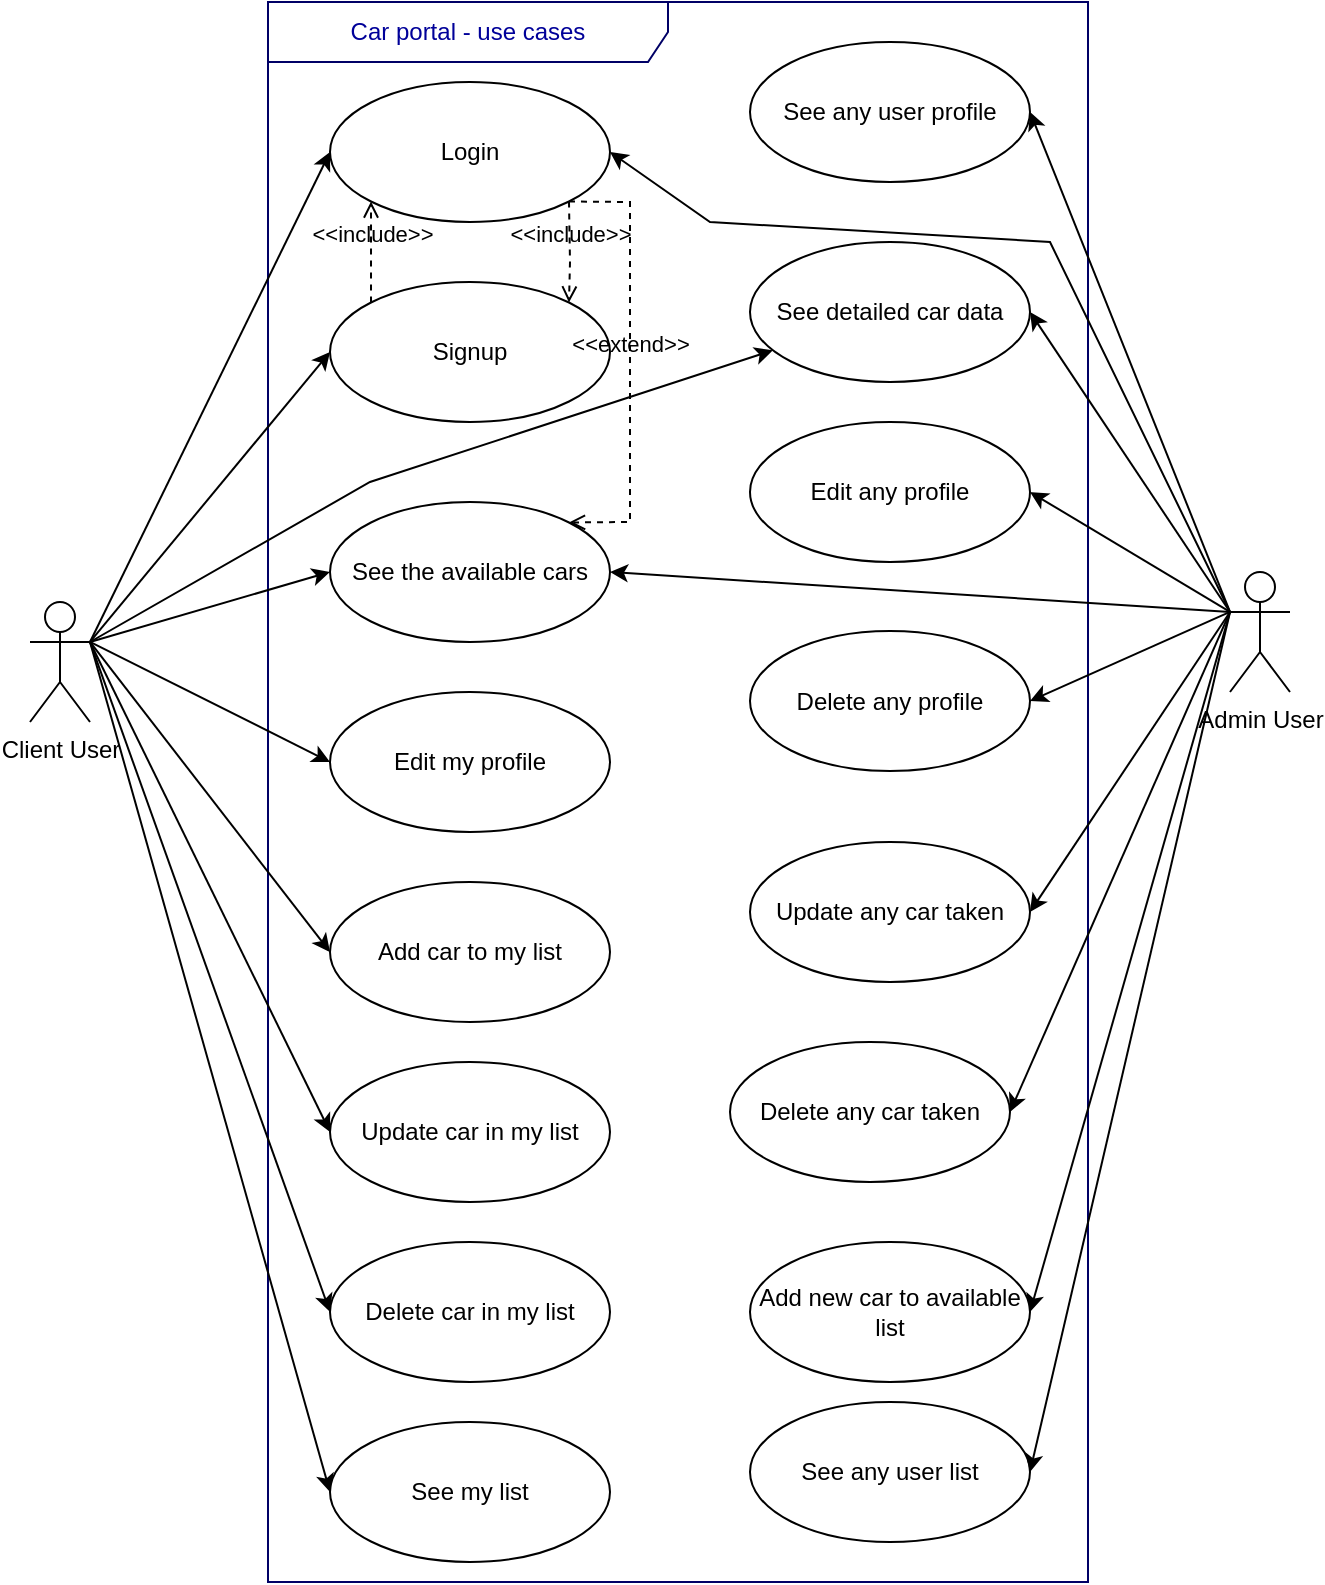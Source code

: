 <mxfile version="17.2.4" type="device"><diagram id="koavWTfm9uMxM2oMLckf" name="Page-1"><mxGraphModel dx="1422" dy="705" grid="1" gridSize="10" guides="1" tooltips="1" connect="1" arrows="1" fold="1" page="1" pageScale="1" pageWidth="827" pageHeight="1169" math="0" shadow="0"><root><mxCell id="0"/><mxCell id="1" parent="0"/><mxCell id="WAAvLz7oYu4UvxTlGIQD-1" value="Client User" style="shape=umlActor;verticalLabelPosition=bottom;verticalAlign=top;html=1;" parent="1" vertex="1"><mxGeometry x="90" y="500" width="30" height="60" as="geometry"/></mxCell><mxCell id="WAAvLz7oYu4UvxTlGIQD-2" value="Admin User" style="shape=umlActor;verticalLabelPosition=bottom;verticalAlign=top;html=1;" parent="1" vertex="1"><mxGeometry x="690" y="485" width="30" height="60" as="geometry"/></mxCell><mxCell id="WAAvLz7oYu4UvxTlGIQD-4" value="Car portal - use cases" style="shape=umlFrame;whiteSpace=wrap;html=1;strokeWidth=1;fillColor=none;width=200;height=30;fontColor=#000099;strokeColor=#000066;" parent="1" vertex="1"><mxGeometry x="209" y="200" width="410" height="790" as="geometry"/></mxCell><mxCell id="WAAvLz7oYu4UvxTlGIQD-6" value="Login" style="ellipse;whiteSpace=wrap;html=1;" parent="1" vertex="1"><mxGeometry x="240" y="240" width="140" height="70" as="geometry"/></mxCell><mxCell id="WAAvLz7oYu4UvxTlGIQD-7" value="Signup" style="ellipse;whiteSpace=wrap;html=1;" parent="1" vertex="1"><mxGeometry x="240" y="340" width="140" height="70" as="geometry"/></mxCell><mxCell id="WAAvLz7oYu4UvxTlGIQD-8" value="Add car to my list" style="ellipse;whiteSpace=wrap;html=1;" parent="1" vertex="1"><mxGeometry x="240" y="640" width="140" height="70" as="geometry"/></mxCell><mxCell id="WAAvLz7oYu4UvxTlGIQD-9" value="Update car in my list" style="ellipse;whiteSpace=wrap;html=1;" parent="1" vertex="1"><mxGeometry x="240" y="730" width="140" height="70" as="geometry"/></mxCell><mxCell id="WAAvLz7oYu4UvxTlGIQD-10" value="Edit my profile" style="ellipse;whiteSpace=wrap;html=1;" parent="1" vertex="1"><mxGeometry x="240" y="545" width="140" height="70" as="geometry"/></mxCell><mxCell id="WAAvLz7oYu4UvxTlGIQD-11" value="Delete car in my list" style="ellipse;whiteSpace=wrap;html=1;" parent="1" vertex="1"><mxGeometry x="240" y="820" width="140" height="70" as="geometry"/></mxCell><mxCell id="WAAvLz7oYu4UvxTlGIQD-12" value="See the available cars" style="ellipse;whiteSpace=wrap;html=1;" parent="1" vertex="1"><mxGeometry x="240" y="450" width="140" height="70" as="geometry"/></mxCell><mxCell id="WAAvLz7oYu4UvxTlGIQD-13" value="See my list" style="ellipse;whiteSpace=wrap;html=1;" parent="1" vertex="1"><mxGeometry x="240" y="910" width="140" height="70" as="geometry"/></mxCell><mxCell id="WAAvLz7oYu4UvxTlGIQD-14" value="Edit any profile" style="ellipse;whiteSpace=wrap;html=1;" parent="1" vertex="1"><mxGeometry x="450" y="410" width="140" height="70" as="geometry"/></mxCell><mxCell id="WAAvLz7oYu4UvxTlGIQD-15" value="Delete any profile" style="ellipse;whiteSpace=wrap;html=1;" parent="1" vertex="1"><mxGeometry x="450" y="514.5" width="140" height="70" as="geometry"/></mxCell><mxCell id="WAAvLz7oYu4UvxTlGIQD-16" value="Add new car to available list" style="ellipse;whiteSpace=wrap;html=1;" parent="1" vertex="1"><mxGeometry x="450" y="820" width="140" height="70" as="geometry"/></mxCell><mxCell id="WAAvLz7oYu4UvxTlGIQD-17" value="Delete any car taken" style="ellipse;whiteSpace=wrap;html=1;" parent="1" vertex="1"><mxGeometry x="440" y="720" width="140" height="70" as="geometry"/></mxCell><mxCell id="WAAvLz7oYu4UvxTlGIQD-18" value="See any user list" style="ellipse;whiteSpace=wrap;html=1;" parent="1" vertex="1"><mxGeometry x="450" y="900" width="140" height="70" as="geometry"/></mxCell><mxCell id="WAAvLz7oYu4UvxTlGIQD-19" value="" style="endArrow=classic;html=1;rounded=0;exitX=1;exitY=0.333;exitDx=0;exitDy=0;exitPerimeter=0;entryX=0;entryY=0.5;entryDx=0;entryDy=0;" parent="1" source="WAAvLz7oYu4UvxTlGIQD-1" target="WAAvLz7oYu4UvxTlGIQD-6" edge="1"><mxGeometry width="50" height="50" relative="1" as="geometry"><mxPoint x="60" y="320" as="sourcePoint"/><mxPoint x="110" y="270" as="targetPoint"/></mxGeometry></mxCell><mxCell id="WAAvLz7oYu4UvxTlGIQD-20" value="" style="endArrow=classic;html=1;rounded=0;exitX=1;exitY=0.333;exitDx=0;exitDy=0;exitPerimeter=0;entryX=0;entryY=0.5;entryDx=0;entryDy=0;" parent="1" source="WAAvLz7oYu4UvxTlGIQD-1" target="WAAvLz7oYu4UvxTlGIQD-7" edge="1"><mxGeometry width="50" height="50" relative="1" as="geometry"><mxPoint x="70" y="330" as="sourcePoint"/><mxPoint x="120" y="280" as="targetPoint"/></mxGeometry></mxCell><mxCell id="WAAvLz7oYu4UvxTlGIQD-21" value="" style="endArrow=classic;html=1;rounded=0;exitX=1;exitY=0.333;exitDx=0;exitDy=0;exitPerimeter=0;entryX=0;entryY=0.5;entryDx=0;entryDy=0;" parent="1" source="WAAvLz7oYu4UvxTlGIQD-1" target="WAAvLz7oYu4UvxTlGIQD-10" edge="1"><mxGeometry width="50" height="50" relative="1" as="geometry"><mxPoint x="170" y="500" as="sourcePoint"/><mxPoint x="220" y="450" as="targetPoint"/></mxGeometry></mxCell><mxCell id="WAAvLz7oYu4UvxTlGIQD-22" value="" style="endArrow=classic;html=1;rounded=0;entryX=0;entryY=0.5;entryDx=0;entryDy=0;exitX=1;exitY=0.333;exitDx=0;exitDy=0;exitPerimeter=0;" parent="1" source="WAAvLz7oYu4UvxTlGIQD-1" target="WAAvLz7oYu4UvxTlGIQD-13" edge="1"><mxGeometry width="50" height="50" relative="1" as="geometry"><mxPoint x="140" y="500" as="sourcePoint"/><mxPoint x="140" y="300" as="targetPoint"/></mxGeometry></mxCell><mxCell id="WAAvLz7oYu4UvxTlGIQD-23" value="" style="endArrow=classic;html=1;rounded=0;exitX=1;exitY=0.333;exitDx=0;exitDy=0;exitPerimeter=0;entryX=0;entryY=0.5;entryDx=0;entryDy=0;" parent="1" source="WAAvLz7oYu4UvxTlGIQD-1" target="WAAvLz7oYu4UvxTlGIQD-12" edge="1"><mxGeometry width="50" height="50" relative="1" as="geometry"><mxPoint x="90" y="680" as="sourcePoint"/><mxPoint x="140" y="630" as="targetPoint"/></mxGeometry></mxCell><mxCell id="WAAvLz7oYu4UvxTlGIQD-24" value="" style="endArrow=classic;html=1;rounded=0;entryX=0;entryY=0.5;entryDx=0;entryDy=0;exitX=1;exitY=0.333;exitDx=0;exitDy=0;exitPerimeter=0;" parent="1" source="WAAvLz7oYu4UvxTlGIQD-1" target="WAAvLz7oYu4UvxTlGIQD-11" edge="1"><mxGeometry width="50" height="50" relative="1" as="geometry"><mxPoint x="140" y="500" as="sourcePoint"/><mxPoint x="170" y="600" as="targetPoint"/></mxGeometry></mxCell><mxCell id="WAAvLz7oYu4UvxTlGIQD-25" value="" style="endArrow=classic;html=1;rounded=0;entryX=0;entryY=0.5;entryDx=0;entryDy=0;exitX=1;exitY=0.333;exitDx=0;exitDy=0;exitPerimeter=0;" parent="1" source="WAAvLz7oYu4UvxTlGIQD-1" target="WAAvLz7oYu4UvxTlGIQD-9" edge="1"><mxGeometry width="50" height="50" relative="1" as="geometry"><mxPoint x="140" y="500" as="sourcePoint"/><mxPoint x="200" y="560" as="targetPoint"/></mxGeometry></mxCell><mxCell id="WAAvLz7oYu4UvxTlGIQD-26" value="" style="endArrow=classic;html=1;rounded=0;exitX=1;exitY=0.333;exitDx=0;exitDy=0;exitPerimeter=0;entryX=0;entryY=0.5;entryDx=0;entryDy=0;" parent="1" source="WAAvLz7oYu4UvxTlGIQD-1" target="WAAvLz7oYu4UvxTlGIQD-8" edge="1"><mxGeometry width="50" height="50" relative="1" as="geometry"><mxPoint x="150" y="520" as="sourcePoint"/><mxPoint x="200" y="470" as="targetPoint"/></mxGeometry></mxCell><mxCell id="WAAvLz7oYu4UvxTlGIQD-29" value="" style="endArrow=classic;html=1;rounded=0;entryX=1;entryY=0.5;entryDx=0;entryDy=0;exitX=0;exitY=0.333;exitDx=0;exitDy=0;exitPerimeter=0;" parent="1" source="WAAvLz7oYu4UvxTlGIQD-2" target="WAAvLz7oYu4UvxTlGIQD-15" edge="1"><mxGeometry width="50" height="50" relative="1" as="geometry"><mxPoint x="150" y="410" as="sourcePoint"/><mxPoint x="200" y="360" as="targetPoint"/></mxGeometry></mxCell><mxCell id="WAAvLz7oYu4UvxTlGIQD-30" value="" style="endArrow=classic;html=1;rounded=0;exitX=0;exitY=0.333;exitDx=0;exitDy=0;exitPerimeter=0;entryX=1;entryY=0.5;entryDx=0;entryDy=0;" parent="1" source="WAAvLz7oYu4UvxTlGIQD-2" target="WAAvLz7oYu4UvxTlGIQD-14" edge="1"><mxGeometry width="50" height="50" relative="1" as="geometry"><mxPoint x="160" y="420" as="sourcePoint"/><mxPoint x="210" y="370" as="targetPoint"/></mxGeometry></mxCell><mxCell id="WAAvLz7oYu4UvxTlGIQD-31" value="" style="endArrow=classic;html=1;rounded=0;exitX=0;exitY=0.333;exitDx=0;exitDy=0;exitPerimeter=0;entryX=1;entryY=0.5;entryDx=0;entryDy=0;" parent="1" source="WAAvLz7oYu4UvxTlGIQD-2" target="WAAvLz7oYu4UvxTlGIQD-17" edge="1"><mxGeometry width="50" height="50" relative="1" as="geometry"><mxPoint x="720" y="370" as="sourcePoint"/><mxPoint x="770" y="320" as="targetPoint"/></mxGeometry></mxCell><mxCell id="WAAvLz7oYu4UvxTlGIQD-32" value="" style="endArrow=classic;html=1;rounded=0;exitX=0;exitY=0.333;exitDx=0;exitDy=0;exitPerimeter=0;entryX=1;entryY=0.5;entryDx=0;entryDy=0;" parent="1" source="WAAvLz7oYu4UvxTlGIQD-2" target="WAAvLz7oYu4UvxTlGIQD-6" edge="1"><mxGeometry width="50" height="50" relative="1" as="geometry"><mxPoint x="700" y="410" as="sourcePoint"/><mxPoint x="750" y="360" as="targetPoint"/><Array as="points"><mxPoint x="600" y="320"/><mxPoint x="430" y="310"/></Array></mxGeometry></mxCell><mxCell id="WAAvLz7oYu4UvxTlGIQD-33" value="" style="endArrow=classic;html=1;rounded=0;entryX=1;entryY=0.5;entryDx=0;entryDy=0;exitX=0;exitY=0.333;exitDx=0;exitDy=0;exitPerimeter=0;" parent="1" source="WAAvLz7oYu4UvxTlGIQD-2" target="WAAvLz7oYu4UvxTlGIQD-16" edge="1"><mxGeometry width="50" height="50" relative="1" as="geometry"><mxPoint x="710" y="480" as="sourcePoint"/><mxPoint x="760" y="430" as="targetPoint"/></mxGeometry></mxCell><mxCell id="WAAvLz7oYu4UvxTlGIQD-35" value="" style="endArrow=classic;html=1;rounded=0;entryX=1;entryY=0.5;entryDx=0;entryDy=0;exitX=0;exitY=0.333;exitDx=0;exitDy=0;exitPerimeter=0;" parent="1" source="WAAvLz7oYu4UvxTlGIQD-2" target="WAAvLz7oYu4UvxTlGIQD-18" edge="1"><mxGeometry width="50" height="50" relative="1" as="geometry"><mxPoint x="200" y="460" as="sourcePoint"/><mxPoint x="250" y="410" as="targetPoint"/></mxGeometry></mxCell><mxCell id="WAAvLz7oYu4UvxTlGIQD-36" value="&amp;lt;&amp;lt;include&amp;gt;&amp;gt;" style="html=1;verticalAlign=bottom;labelBackgroundColor=none;endArrow=open;endFill=0;dashed=1;rounded=0;exitX=1;exitY=1;exitDx=0;exitDy=0;entryX=1;entryY=0;entryDx=0;entryDy=0;" parent="1" source="WAAvLz7oYu4UvxTlGIQD-6" target="WAAvLz7oYu4UvxTlGIQD-7" edge="1"><mxGeometry width="160" relative="1" as="geometry"><mxPoint x="400" y="320" as="sourcePoint"/><mxPoint x="560" y="320" as="targetPoint"/><Array as="points"><mxPoint x="360" y="330"/></Array></mxGeometry></mxCell><mxCell id="WAAvLz7oYu4UvxTlGIQD-37" value="&amp;lt;&amp;lt;include&amp;gt;&amp;gt;" style="html=1;verticalAlign=bottom;labelBackgroundColor=none;endArrow=open;endFill=0;dashed=1;rounded=0;exitX=0;exitY=0;exitDx=0;exitDy=0;entryX=0;entryY=1;entryDx=0;entryDy=0;" parent="1" source="WAAvLz7oYu4UvxTlGIQD-7" target="WAAvLz7oYu4UvxTlGIQD-6" edge="1"><mxGeometry width="160" relative="1" as="geometry"><mxPoint x="70" y="290" as="sourcePoint"/><mxPoint x="230" y="290" as="targetPoint"/></mxGeometry></mxCell><mxCell id="WAAvLz7oYu4UvxTlGIQD-38" value="&amp;lt;&amp;lt;extend&amp;gt;&amp;gt;" style="html=1;verticalAlign=bottom;labelBackgroundColor=none;endArrow=open;endFill=0;dashed=1;rounded=0;exitX=1;exitY=1;exitDx=0;exitDy=0;entryX=1;entryY=0;entryDx=0;entryDy=0;" parent="1" source="WAAvLz7oYu4UvxTlGIQD-6" target="WAAvLz7oYu4UvxTlGIQD-12" edge="1"><mxGeometry width="160" relative="1" as="geometry"><mxPoint x="-30" y="320" as="sourcePoint"/><mxPoint x="130" y="320" as="targetPoint"/><Array as="points"><mxPoint x="390" y="300"/><mxPoint x="390" y="350"/><mxPoint x="390" y="460"/></Array></mxGeometry></mxCell><mxCell id="WAAvLz7oYu4UvxTlGIQD-40" value="Update any car taken" style="ellipse;whiteSpace=wrap;html=1;" parent="1" vertex="1"><mxGeometry x="450" y="620" width="140" height="70" as="geometry"/></mxCell><mxCell id="WAAvLz7oYu4UvxTlGIQD-41" value="" style="endArrow=classic;html=1;rounded=0;exitX=0;exitY=0.333;exitDx=0;exitDy=0;exitPerimeter=0;entryX=1;entryY=0.5;entryDx=0;entryDy=0;" parent="1" source="WAAvLz7oYu4UvxTlGIQD-2" target="WAAvLz7oYu4UvxTlGIQD-40" edge="1"><mxGeometry width="50" height="50" relative="1" as="geometry"><mxPoint x="690" y="392.5" as="sourcePoint"/><mxPoint x="770" y="207.5" as="targetPoint"/></mxGeometry></mxCell><mxCell id="WAAvLz7oYu4UvxTlGIQD-42" value="" style="endArrow=classic;html=1;rounded=0;entryX=1;entryY=0.5;entryDx=0;entryDy=0;exitX=0;exitY=0.333;exitDx=0;exitDy=0;exitPerimeter=0;" parent="1" source="WAAvLz7oYu4UvxTlGIQD-2" target="WAAvLz7oYu4UvxTlGIQD-12" edge="1"><mxGeometry width="50" height="50" relative="1" as="geometry"><mxPoint x="700" y="515" as="sourcePoint"/><mxPoint x="600.0" y="545" as="targetPoint"/></mxGeometry></mxCell><mxCell id="WAAvLz7oYu4UvxTlGIQD-43" value="See detailed car data" style="ellipse;whiteSpace=wrap;html=1;" parent="1" vertex="1"><mxGeometry x="450" y="320" width="140" height="70" as="geometry"/></mxCell><mxCell id="WAAvLz7oYu4UvxTlGIQD-44" value="" style="endArrow=classic;html=1;rounded=0;" parent="1" target="WAAvLz7oYu4UvxTlGIQD-43" edge="1"><mxGeometry width="50" height="50" relative="1" as="geometry"><mxPoint x="120" y="520" as="sourcePoint"/><mxPoint x="-40" y="430" as="targetPoint"/><Array as="points"><mxPoint x="260" y="440"/></Array></mxGeometry></mxCell><mxCell id="WAAvLz7oYu4UvxTlGIQD-45" value="" style="endArrow=classic;html=1;rounded=0;entryX=1;entryY=0.5;entryDx=0;entryDy=0;exitX=0;exitY=0.333;exitDx=0;exitDy=0;exitPerimeter=0;" parent="1" source="WAAvLz7oYu4UvxTlGIQD-2" target="WAAvLz7oYu4UvxTlGIQD-43" edge="1"><mxGeometry width="50" height="50" relative="1" as="geometry"><mxPoint x="130" y="530" as="sourcePoint"/><mxPoint x="472.878" y="385.231" as="targetPoint"/><Array as="points"/></mxGeometry></mxCell><mxCell id="jQT4-Pq0VjFGvmK7NTJO-1" value="See any user profile" style="ellipse;whiteSpace=wrap;html=1;" vertex="1" parent="1"><mxGeometry x="450" y="220" width="140" height="70" as="geometry"/></mxCell><mxCell id="jQT4-Pq0VjFGvmK7NTJO-2" value="" style="endArrow=classic;html=1;rounded=0;entryX=1;entryY=0.5;entryDx=0;entryDy=0;exitX=0;exitY=0.333;exitDx=0;exitDy=0;exitPerimeter=0;" edge="1" parent="1" source="WAAvLz7oYu4UvxTlGIQD-2" target="jQT4-Pq0VjFGvmK7NTJO-1"><mxGeometry width="50" height="50" relative="1" as="geometry"><mxPoint x="700" y="515" as="sourcePoint"/><mxPoint x="600" y="545" as="targetPoint"/></mxGeometry></mxCell></root></mxGraphModel></diagram></mxfile>